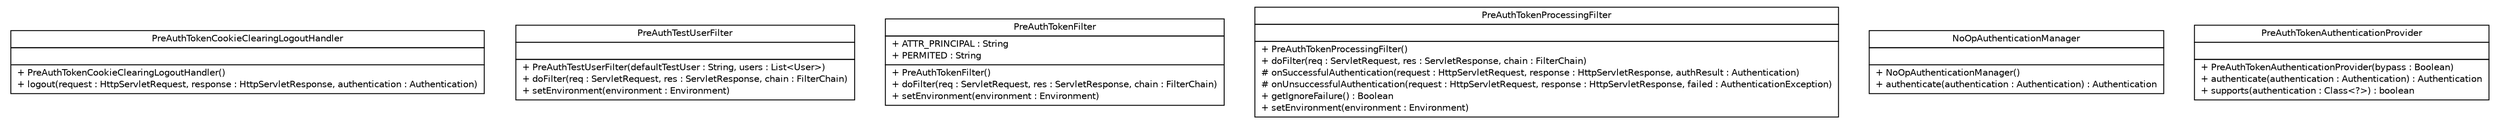 #!/usr/local/bin/dot
#
# Class diagram 
# Generated by UMLGraph version R5_6-24-gf6e263 (http://www.umlgraph.org/)
#

digraph G {
	edge [fontname="Helvetica",fontsize=10,labelfontname="Helvetica",labelfontsize=10];
	node [fontname="Helvetica",fontsize=10,shape=plaintext];
	nodesep=0.25;
	ranksep=0.5;
	// cn.home1.oss.lib.security.internal.preauth.PreAuthTokenCookieClearingLogoutHandler
	c664 [label=<<table title="cn.home1.oss.lib.security.internal.preauth.PreAuthTokenCookieClearingLogoutHandler" border="0" cellborder="1" cellspacing="0" cellpadding="2" port="p" href="./PreAuthTokenCookieClearingLogoutHandler.html">
		<tr><td><table border="0" cellspacing="0" cellpadding="1">
<tr><td align="center" balign="center"> PreAuthTokenCookieClearingLogoutHandler </td></tr>
		</table></td></tr>
		<tr><td><table border="0" cellspacing="0" cellpadding="1">
<tr><td align="left" balign="left">  </td></tr>
		</table></td></tr>
		<tr><td><table border="0" cellspacing="0" cellpadding="1">
<tr><td align="left" balign="left"> + PreAuthTokenCookieClearingLogoutHandler() </td></tr>
<tr><td align="left" balign="left"> + logout(request : HttpServletRequest, response : HttpServletResponse, authentication : Authentication) </td></tr>
		</table></td></tr>
		</table>>, URL="./PreAuthTokenCookieClearingLogoutHandler.html", fontname="Helvetica", fontcolor="black", fontsize=10.0];
	// cn.home1.oss.lib.security.internal.preauth.PreAuthTestUserFilter
	c665 [label=<<table title="cn.home1.oss.lib.security.internal.preauth.PreAuthTestUserFilter" border="0" cellborder="1" cellspacing="0" cellpadding="2" port="p" href="./PreAuthTestUserFilter.html">
		<tr><td><table border="0" cellspacing="0" cellpadding="1">
<tr><td align="center" balign="center"> PreAuthTestUserFilter </td></tr>
		</table></td></tr>
		<tr><td><table border="0" cellspacing="0" cellpadding="1">
<tr><td align="left" balign="left">  </td></tr>
		</table></td></tr>
		<tr><td><table border="0" cellspacing="0" cellpadding="1">
<tr><td align="left" balign="left"> + PreAuthTestUserFilter(defaultTestUser : String, users : List&lt;User&gt;) </td></tr>
<tr><td align="left" balign="left"> + doFilter(req : ServletRequest, res : ServletResponse, chain : FilterChain) </td></tr>
<tr><td align="left" balign="left"> + setEnvironment(environment : Environment) </td></tr>
		</table></td></tr>
		</table>>, URL="./PreAuthTestUserFilter.html", fontname="Helvetica", fontcolor="black", fontsize=10.0];
	// cn.home1.oss.lib.security.internal.preauth.PreAuthTokenFilter
	c666 [label=<<table title="cn.home1.oss.lib.security.internal.preauth.PreAuthTokenFilter" border="0" cellborder="1" cellspacing="0" cellpadding="2" port="p" href="./PreAuthTokenFilter.html">
		<tr><td><table border="0" cellspacing="0" cellpadding="1">
<tr><td align="center" balign="center"> PreAuthTokenFilter </td></tr>
		</table></td></tr>
		<tr><td><table border="0" cellspacing="0" cellpadding="1">
<tr><td align="left" balign="left"> + ATTR_PRINCIPAL : String </td></tr>
<tr><td align="left" balign="left"> + PERMITED : String </td></tr>
		</table></td></tr>
		<tr><td><table border="0" cellspacing="0" cellpadding="1">
<tr><td align="left" balign="left"> + PreAuthTokenFilter() </td></tr>
<tr><td align="left" balign="left"> + doFilter(req : ServletRequest, res : ServletResponse, chain : FilterChain) </td></tr>
<tr><td align="left" balign="left"> + setEnvironment(environment : Environment) </td></tr>
		</table></td></tr>
		</table>>, URL="./PreAuthTokenFilter.html", fontname="Helvetica", fontcolor="black", fontsize=10.0];
	// cn.home1.oss.lib.security.internal.preauth.PreAuthTokenProcessingFilter
	c667 [label=<<table title="cn.home1.oss.lib.security.internal.preauth.PreAuthTokenProcessingFilter" border="0" cellborder="1" cellspacing="0" cellpadding="2" port="p" href="./PreAuthTokenProcessingFilter.html">
		<tr><td><table border="0" cellspacing="0" cellpadding="1">
<tr><td align="center" balign="center"> PreAuthTokenProcessingFilter </td></tr>
		</table></td></tr>
		<tr><td><table border="0" cellspacing="0" cellpadding="1">
<tr><td align="left" balign="left">  </td></tr>
		</table></td></tr>
		<tr><td><table border="0" cellspacing="0" cellpadding="1">
<tr><td align="left" balign="left"> + PreAuthTokenProcessingFilter() </td></tr>
<tr><td align="left" balign="left"> + doFilter(req : ServletRequest, res : ServletResponse, chain : FilterChain) </td></tr>
<tr><td align="left" balign="left"> # onSuccessfulAuthentication(request : HttpServletRequest, response : HttpServletResponse, authResult : Authentication) </td></tr>
<tr><td align="left" balign="left"> # onUnsuccessfulAuthentication(request : HttpServletRequest, response : HttpServletResponse, failed : AuthenticationException) </td></tr>
<tr><td align="left" balign="left"> + getIgnoreFailure() : Boolean </td></tr>
<tr><td align="left" balign="left"> + setEnvironment(environment : Environment) </td></tr>
		</table></td></tr>
		</table>>, URL="./PreAuthTokenProcessingFilter.html", fontname="Helvetica", fontcolor="black", fontsize=10.0];
	// cn.home1.oss.lib.security.internal.preauth.PreAuthTokenProcessingFilter.NoOpAuthenticationManager
	c668 [label=<<table title="cn.home1.oss.lib.security.internal.preauth.PreAuthTokenProcessingFilter.NoOpAuthenticationManager" border="0" cellborder="1" cellspacing="0" cellpadding="2" port="p" href="./PreAuthTokenProcessingFilter.NoOpAuthenticationManager.html">
		<tr><td><table border="0" cellspacing="0" cellpadding="1">
<tr><td align="center" balign="center"> NoOpAuthenticationManager </td></tr>
		</table></td></tr>
		<tr><td><table border="0" cellspacing="0" cellpadding="1">
<tr><td align="left" balign="left">  </td></tr>
		</table></td></tr>
		<tr><td><table border="0" cellspacing="0" cellpadding="1">
<tr><td align="left" balign="left"> + NoOpAuthenticationManager() </td></tr>
<tr><td align="left" balign="left"> + authenticate(authentication : Authentication) : Authentication </td></tr>
		</table></td></tr>
		</table>>, URL="./PreAuthTokenProcessingFilter.NoOpAuthenticationManager.html", fontname="Helvetica", fontcolor="black", fontsize=10.0];
	// cn.home1.oss.lib.security.internal.preauth.PreAuthTokenAuthenticationProvider
	c669 [label=<<table title="cn.home1.oss.lib.security.internal.preauth.PreAuthTokenAuthenticationProvider" border="0" cellborder="1" cellspacing="0" cellpadding="2" port="p" href="./PreAuthTokenAuthenticationProvider.html">
		<tr><td><table border="0" cellspacing="0" cellpadding="1">
<tr><td align="center" balign="center"> PreAuthTokenAuthenticationProvider </td></tr>
		</table></td></tr>
		<tr><td><table border="0" cellspacing="0" cellpadding="1">
<tr><td align="left" balign="left">  </td></tr>
		</table></td></tr>
		<tr><td><table border="0" cellspacing="0" cellpadding="1">
<tr><td align="left" balign="left"> + PreAuthTokenAuthenticationProvider(bypass : Boolean) </td></tr>
<tr><td align="left" balign="left"> + authenticate(authentication : Authentication) : Authentication </td></tr>
<tr><td align="left" balign="left"> + supports(authentication : Class&lt;?&gt;) : boolean </td></tr>
		</table></td></tr>
		</table>>, URL="./PreAuthTokenAuthenticationProvider.html", fontname="Helvetica", fontcolor="black", fontsize=10.0];
}


